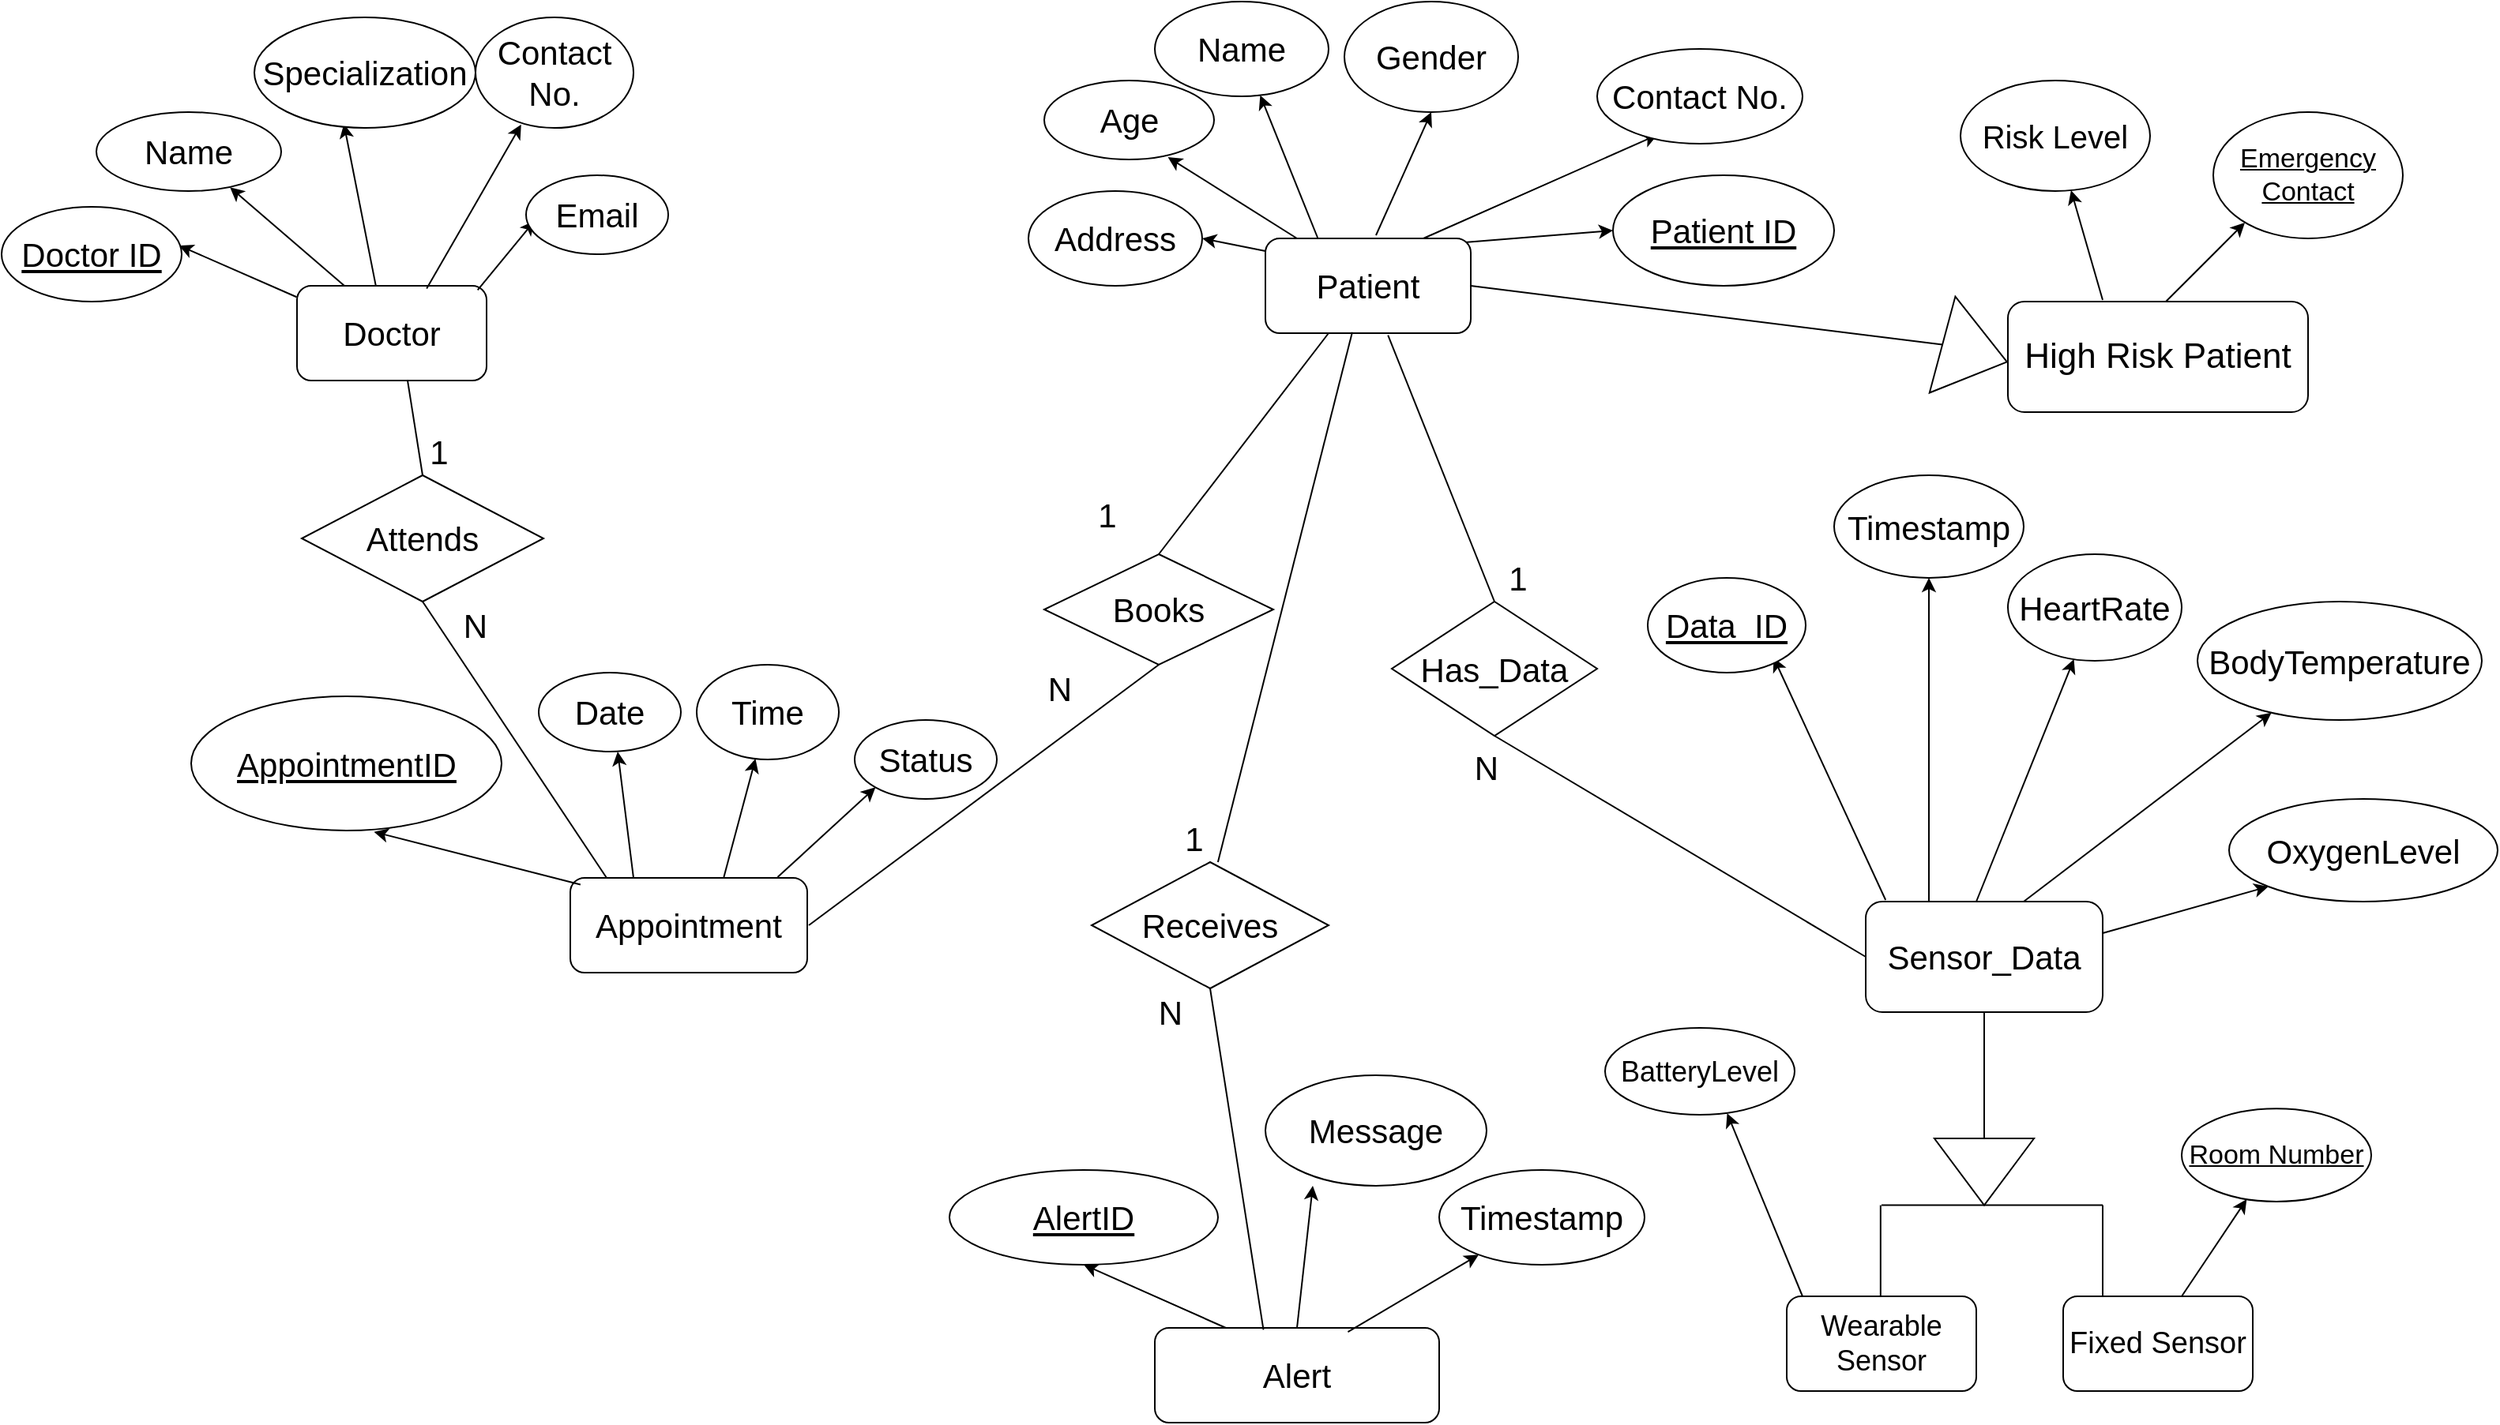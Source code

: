<mxfile version="26.0.15">
  <diagram id="C5RBs43oDa-KdzZeNtuy" name="Page-1">
    <mxGraphModel dx="2476" dy="818" grid="1" gridSize="10" guides="1" tooltips="1" connect="1" arrows="1" fold="1" page="1" pageScale="1" pageWidth="827" pageHeight="1169" math="0" shadow="0">
      <root>
        <mxCell id="WIyWlLk6GJQsqaUBKTNV-0" />
        <mxCell id="WIyWlLk6GJQsqaUBKTNV-1" parent="WIyWlLk6GJQsqaUBKTNV-0" />
        <mxCell id="7LqxHddViOQpiFdT0loC-2" value="" style="endArrow=classic;html=1;rounded=0;exitX=0.171;exitY=0.025;exitDx=0;exitDy=0;exitPerimeter=0;fontSize=21;" edge="1" parent="WIyWlLk6GJQsqaUBKTNV-1" target="7LqxHddViOQpiFdT0loC-3">
          <mxGeometry width="50" height="50" relative="1" as="geometry">
            <mxPoint x="43.94" y="151.75" as="sourcePoint" />
            <mxPoint x="60" y="100" as="targetPoint" />
          </mxGeometry>
        </mxCell>
        <mxCell id="7LqxHddViOQpiFdT0loC-3" value="Name" style="ellipse;whiteSpace=wrap;html=1;fontSize=21;" vertex="1" parent="WIyWlLk6GJQsqaUBKTNV-1">
          <mxGeometry x="-60" width="110" height="60" as="geometry" />
        </mxCell>
        <mxCell id="7LqxHddViOQpiFdT0loC-4" value="" style="endArrow=classic;html=1;rounded=0;entryX=0.728;entryY=0.97;entryDx=0;entryDy=0;entryPerimeter=0;fontSize=21;" edge="1" parent="WIyWlLk6GJQsqaUBKTNV-1" target="7LqxHddViOQpiFdT0loC-5">
          <mxGeometry width="50" height="50" relative="1" as="geometry">
            <mxPoint x="30" y="150" as="sourcePoint" />
            <mxPoint x="-10" y="110" as="targetPoint" />
          </mxGeometry>
        </mxCell>
        <mxCell id="7LqxHddViOQpiFdT0loC-5" value="Age" style="ellipse;whiteSpace=wrap;html=1;fontSize=21;" vertex="1" parent="WIyWlLk6GJQsqaUBKTNV-1">
          <mxGeometry x="-130" y="50" width="107.5" height="50" as="geometry" />
        </mxCell>
        <mxCell id="7LqxHddViOQpiFdT0loC-6" value="" style="endArrow=classic;html=1;rounded=0;entryX=0.5;entryY=1;entryDx=0;entryDy=0;fontSize=21;" edge="1" parent="WIyWlLk6GJQsqaUBKTNV-1" target="7LqxHddViOQpiFdT0loC-7">
          <mxGeometry width="50" height="50" relative="1" as="geometry">
            <mxPoint x="80" y="148" as="sourcePoint" />
            <mxPoint x="100" y="100" as="targetPoint" />
          </mxGeometry>
        </mxCell>
        <mxCell id="7LqxHddViOQpiFdT0loC-7" value="Gender" style="ellipse;whiteSpace=wrap;html=1;fontSize=21;" vertex="1" parent="WIyWlLk6GJQsqaUBKTNV-1">
          <mxGeometry x="60" width="110" height="70" as="geometry" />
        </mxCell>
        <mxCell id="7LqxHddViOQpiFdT0loC-8" style="edgeStyle=orthogonalEdgeStyle;rounded=0;orthogonalLoop=1;jettySize=auto;html=1;exitX=0.5;exitY=1;exitDx=0;exitDy=0;fontSize=21;" edge="1" parent="WIyWlLk6GJQsqaUBKTNV-1" source="7LqxHddViOQpiFdT0loC-7" target="7LqxHddViOQpiFdT0loC-7">
          <mxGeometry relative="1" as="geometry" />
        </mxCell>
        <mxCell id="7LqxHddViOQpiFdT0loC-9" value="" style="endArrow=classic;html=1;rounded=0;entryX=0.294;entryY=0.906;entryDx=0;entryDy=0;entryPerimeter=0;fontSize=21;" edge="1" parent="WIyWlLk6GJQsqaUBKTNV-1" target="7LqxHddViOQpiFdT0loC-10">
          <mxGeometry width="50" height="50" relative="1" as="geometry">
            <mxPoint x="110" y="150" as="sourcePoint" />
            <mxPoint x="150" y="80" as="targetPoint" />
          </mxGeometry>
        </mxCell>
        <mxCell id="7LqxHddViOQpiFdT0loC-10" value="Contact No." style="ellipse;whiteSpace=wrap;html=1;fontSize=21;" vertex="1" parent="WIyWlLk6GJQsqaUBKTNV-1">
          <mxGeometry x="220" y="30" width="130" height="60" as="geometry" />
        </mxCell>
        <mxCell id="7LqxHddViOQpiFdT0loC-11" value="" style="endArrow=classic;html=1;rounded=0;exitX=0.958;exitY=0.044;exitDx=0;exitDy=0;exitPerimeter=0;fontSize=21;entryX=0;entryY=0.5;entryDx=0;entryDy=0;" edge="1" parent="WIyWlLk6GJQsqaUBKTNV-1" source="7LqxHddViOQpiFdT0loC-16" target="7LqxHddViOQpiFdT0loC-12">
          <mxGeometry width="50" height="50" relative="1" as="geometry">
            <mxPoint x="140" y="150" as="sourcePoint" />
            <mxPoint x="190" y="100" as="targetPoint" />
          </mxGeometry>
        </mxCell>
        <mxCell id="7LqxHddViOQpiFdT0loC-12" value="&lt;u&gt;Patient ID&lt;/u&gt;" style="ellipse;whiteSpace=wrap;html=1;fontSize=21;" vertex="1" parent="WIyWlLk6GJQsqaUBKTNV-1">
          <mxGeometry x="230" y="110" width="140" height="70" as="geometry" />
        </mxCell>
        <mxCell id="7LqxHddViOQpiFdT0loC-13" value="" style="endArrow=classic;html=1;rounded=0;exitX=0;exitY=0.143;exitDx=0;exitDy=0;exitPerimeter=0;entryX=1;entryY=0.5;entryDx=0;entryDy=0;fontSize=21;" edge="1" parent="WIyWlLk6GJQsqaUBKTNV-1" target="7LqxHddViOQpiFdT0loC-14">
          <mxGeometry width="50" height="50" relative="1" as="geometry">
            <mxPoint x="20" y="160.01" as="sourcePoint" />
            <mxPoint x="-30" y="150" as="targetPoint" />
          </mxGeometry>
        </mxCell>
        <mxCell id="7LqxHddViOQpiFdT0loC-14" value="Address" style="ellipse;whiteSpace=wrap;html=1;fontSize=21;" vertex="1" parent="WIyWlLk6GJQsqaUBKTNV-1">
          <mxGeometry x="-140" y="120" width="110" height="60" as="geometry" />
        </mxCell>
        <mxCell id="7LqxHddViOQpiFdT0loC-16" value="&lt;font&gt;Patient&lt;/font&gt;" style="rounded=1;whiteSpace=wrap;html=1;fontSize=21;" vertex="1" parent="WIyWlLk6GJQsqaUBKTNV-1">
          <mxGeometry x="10" y="150" width="130" height="60" as="geometry" />
        </mxCell>
        <mxCell id="7LqxHddViOQpiFdT0loC-18" value="&lt;font&gt;Doctor&lt;/font&gt;" style="rounded=1;whiteSpace=wrap;html=1;fontSize=21;" vertex="1" parent="WIyWlLk6GJQsqaUBKTNV-1">
          <mxGeometry x="-603" y="180" width="120" height="60" as="geometry" />
        </mxCell>
        <mxCell id="7LqxHddViOQpiFdT0loC-19" value="" style="endArrow=classic;html=1;rounded=0;exitX=-0.002;exitY=0.119;exitDx=0;exitDy=0;entryX=0.715;entryY=0.934;entryDx=0;entryDy=0;entryPerimeter=0;exitPerimeter=0;fontSize=21;" edge="1" parent="WIyWlLk6GJQsqaUBKTNV-1" source="7LqxHddViOQpiFdT0loC-18">
          <mxGeometry width="50" height="50" relative="1" as="geometry">
            <mxPoint x="-605.11" y="183.08" as="sourcePoint" />
            <mxPoint x="-677.65" y="154.53" as="targetPoint" />
          </mxGeometry>
        </mxCell>
        <mxCell id="7LqxHddViOQpiFdT0loC-22" value="&lt;u&gt;&lt;font&gt;Doctor ID&lt;/font&gt;&lt;/u&gt;" style="ellipse;whiteSpace=wrap;html=1;fontSize=21;" vertex="1" parent="WIyWlLk6GJQsqaUBKTNV-1">
          <mxGeometry x="-790" y="130" width="114" height="60" as="geometry" />
        </mxCell>
        <mxCell id="7LqxHddViOQpiFdT0loC-25" value="" style="endArrow=classic;html=1;rounded=0;entryX=0.723;entryY=0.953;entryDx=0;entryDy=0;entryPerimeter=0;exitX=0.25;exitY=0;exitDx=0;exitDy=0;fontSize=21;" edge="1" parent="WIyWlLk6GJQsqaUBKTNV-1" source="7LqxHddViOQpiFdT0loC-18" target="7LqxHddViOQpiFdT0loC-26">
          <mxGeometry width="50" height="50" relative="1" as="geometry">
            <mxPoint x="-593" y="180" as="sourcePoint" />
            <mxPoint x="-633" y="130" as="targetPoint" />
          </mxGeometry>
        </mxCell>
        <mxCell id="7LqxHddViOQpiFdT0loC-26" value="Name" style="ellipse;whiteSpace=wrap;html=1;fontSize=21;" vertex="1" parent="WIyWlLk6GJQsqaUBKTNV-1">
          <mxGeometry x="-730" y="70" width="117" height="50" as="geometry" />
        </mxCell>
        <mxCell id="7LqxHddViOQpiFdT0loC-27" value="" style="endArrow=classic;html=1;rounded=0;entryX=0.405;entryY=0.964;entryDx=0;entryDy=0;entryPerimeter=0;exitX=0.416;exitY=0.001;exitDx=0;exitDy=0;exitPerimeter=0;fontSize=21;" edge="1" parent="WIyWlLk6GJQsqaUBKTNV-1" source="7LqxHddViOQpiFdT0loC-18" target="7LqxHddViOQpiFdT0loC-28">
          <mxGeometry width="50" height="50" relative="1" as="geometry">
            <mxPoint x="-573" y="180" as="sourcePoint" />
            <mxPoint x="-573" y="120" as="targetPoint" />
          </mxGeometry>
        </mxCell>
        <mxCell id="7LqxHddViOQpiFdT0loC-28" value="Specialization" style="ellipse;whiteSpace=wrap;html=1;fontSize=21;" vertex="1" parent="WIyWlLk6GJQsqaUBKTNV-1">
          <mxGeometry x="-630" y="10" width="140" height="70" as="geometry" />
        </mxCell>
        <mxCell id="7LqxHddViOQpiFdT0loC-30" value="" style="endArrow=classic;html=1;rounded=0;entryX=0.289;entryY=0.97;entryDx=0;entryDy=0;entryPerimeter=0;exitX=0.684;exitY=0.03;exitDx=0;exitDy=0;exitPerimeter=0;fontSize=21;" edge="1" parent="WIyWlLk6GJQsqaUBKTNV-1" source="7LqxHddViOQpiFdT0loC-18" target="7LqxHddViOQpiFdT0loC-31">
          <mxGeometry width="50" height="50" relative="1" as="geometry">
            <mxPoint x="-523" y="180" as="sourcePoint" />
            <mxPoint x="-473" y="130" as="targetPoint" />
          </mxGeometry>
        </mxCell>
        <mxCell id="7LqxHddViOQpiFdT0loC-31" value="Contact No." style="ellipse;whiteSpace=wrap;html=1;fontSize=21;" vertex="1" parent="WIyWlLk6GJQsqaUBKTNV-1">
          <mxGeometry x="-490" y="10" width="100" height="70" as="geometry" />
        </mxCell>
        <mxCell id="7LqxHddViOQpiFdT0loC-32" value="" style="endArrow=classic;html=1;rounded=0;exitX=0.953;exitY=0.045;exitDx=0;exitDy=0;exitPerimeter=0;entryX=0.004;entryY=0.723;entryDx=0;entryDy=0;entryPerimeter=0;fontSize=21;" edge="1" parent="WIyWlLk6GJQsqaUBKTNV-1" source="7LqxHddViOQpiFdT0loC-18">
          <mxGeometry width="50" height="50" relative="1" as="geometry">
            <mxPoint x="-493" y="178" as="sourcePoint" />
            <mxPoint x="-452.64" y="138.92" as="targetPoint" />
          </mxGeometry>
        </mxCell>
        <mxCell id="7LqxHddViOQpiFdT0loC-33" value="Email" style="ellipse;whiteSpace=wrap;html=1;fontSize=21;" vertex="1" parent="WIyWlLk6GJQsqaUBKTNV-1">
          <mxGeometry x="-458" y="110" width="90" height="50" as="geometry" />
        </mxCell>
        <mxCell id="7LqxHddViOQpiFdT0loC-34" value="&lt;font&gt;Sensor_Data&lt;/font&gt;" style="rounded=1;whiteSpace=wrap;html=1;fontSize=21;" vertex="1" parent="WIyWlLk6GJQsqaUBKTNV-1">
          <mxGeometry x="390" y="570" width="150" height="70" as="geometry" />
        </mxCell>
        <mxCell id="7LqxHddViOQpiFdT0loC-35" value="" style="endArrow=classic;html=1;rounded=0;exitX=0.084;exitY=-0.014;exitDx=0;exitDy=0;exitPerimeter=0;entryX=0.797;entryY=0.841;entryDx=0;entryDy=0;entryPerimeter=0;fontSize=21;" edge="1" parent="WIyWlLk6GJQsqaUBKTNV-1" source="7LqxHddViOQpiFdT0loC-34" target="7LqxHddViOQpiFdT0loC-37">
          <mxGeometry width="50" height="50" relative="1" as="geometry">
            <mxPoint x="420" y="570" as="sourcePoint" />
            <mxPoint x="375.355" y="542.678" as="targetPoint" />
          </mxGeometry>
        </mxCell>
        <mxCell id="7LqxHddViOQpiFdT0loC-37" value="&lt;font&gt;&lt;span&gt;Data_ID&lt;/span&gt;&lt;/font&gt;" style="ellipse;whiteSpace=wrap;html=1;fontSize=21;fontStyle=4" vertex="1" parent="WIyWlLk6GJQsqaUBKTNV-1">
          <mxGeometry x="252" y="365" width="100" height="60" as="geometry" />
        </mxCell>
        <mxCell id="7LqxHddViOQpiFdT0loC-38" value="" style="endArrow=classic;html=1;rounded=0;fontSize=21;" edge="1" parent="WIyWlLk6GJQsqaUBKTNV-1" target="7LqxHddViOQpiFdT0loC-39">
          <mxGeometry width="50" height="50" relative="1" as="geometry">
            <mxPoint x="430" y="570" as="sourcePoint" />
            <mxPoint x="420" y="510" as="targetPoint" />
          </mxGeometry>
        </mxCell>
        <mxCell id="7LqxHddViOQpiFdT0loC-39" value="Timestamp" style="ellipse;whiteSpace=wrap;html=1;fontSize=21;" vertex="1" parent="WIyWlLk6GJQsqaUBKTNV-1">
          <mxGeometry x="370" y="300" width="120" height="65" as="geometry" />
        </mxCell>
        <mxCell id="7LqxHddViOQpiFdT0loC-40" value="" style="endArrow=classic;html=1;rounded=0;fontSize=21;" edge="1" parent="WIyWlLk6GJQsqaUBKTNV-1" target="7LqxHddViOQpiFdT0loC-41">
          <mxGeometry width="50" height="50" relative="1" as="geometry">
            <mxPoint x="460" y="570" as="sourcePoint" />
            <mxPoint x="500" y="510" as="targetPoint" />
          </mxGeometry>
        </mxCell>
        <mxCell id="7LqxHddViOQpiFdT0loC-41" value="HeartRate" style="ellipse;whiteSpace=wrap;html=1;fontSize=21;" vertex="1" parent="WIyWlLk6GJQsqaUBKTNV-1">
          <mxGeometry x="480" y="350" width="110" height="67.5" as="geometry" />
        </mxCell>
        <mxCell id="7LqxHddViOQpiFdT0loC-42" value="" style="endArrow=classic;html=1;rounded=0;fontSize=21;" edge="1" parent="WIyWlLk6GJQsqaUBKTNV-1" target="7LqxHddViOQpiFdT0loC-43">
          <mxGeometry width="50" height="50" relative="1" as="geometry">
            <mxPoint x="490" y="570" as="sourcePoint" />
            <mxPoint x="560" y="500" as="targetPoint" />
          </mxGeometry>
        </mxCell>
        <mxCell id="7LqxHddViOQpiFdT0loC-43" value="BodyTemperature" style="ellipse;whiteSpace=wrap;html=1;fontSize=21;" vertex="1" parent="WIyWlLk6GJQsqaUBKTNV-1">
          <mxGeometry x="600" y="380" width="180" height="75" as="geometry" />
        </mxCell>
        <mxCell id="7LqxHddViOQpiFdT0loC-44" value="" style="endArrow=classic;html=1;rounded=0;fontSize=21;entryX=0;entryY=1;entryDx=0;entryDy=0;" edge="1" parent="WIyWlLk6GJQsqaUBKTNV-1" target="7LqxHddViOQpiFdT0loC-45">
          <mxGeometry width="50" height="50" relative="1" as="geometry">
            <mxPoint x="540" y="590" as="sourcePoint" />
            <mxPoint x="590" y="550" as="targetPoint" />
          </mxGeometry>
        </mxCell>
        <mxCell id="7LqxHddViOQpiFdT0loC-45" value="OxygenLevel" style="ellipse;whiteSpace=wrap;html=1;fontSize=21;" vertex="1" parent="WIyWlLk6GJQsqaUBKTNV-1">
          <mxGeometry x="620" y="505" width="170" height="65" as="geometry" />
        </mxCell>
        <mxCell id="7LqxHddViOQpiFdT0loC-47" value="&lt;font&gt;Appointment&lt;/font&gt;" style="rounded=1;whiteSpace=wrap;html=1;fontSize=21;" vertex="1" parent="WIyWlLk6GJQsqaUBKTNV-1">
          <mxGeometry x="-430" y="555" width="150" height="60" as="geometry" />
        </mxCell>
        <mxCell id="7LqxHddViOQpiFdT0loC-48" value="" style="endArrow=classic;html=1;rounded=0;entryX=0.589;entryY=1.01;entryDx=0;entryDy=0;entryPerimeter=0;exitX=0.043;exitY=0.071;exitDx=0;exitDy=0;exitPerimeter=0;fontSize=21;" edge="1" parent="WIyWlLk6GJQsqaUBKTNV-1" source="7LqxHddViOQpiFdT0loC-47" target="7LqxHddViOQpiFdT0loC-50">
          <mxGeometry width="50" height="50" relative="1" as="geometry">
            <mxPoint x="-430" y="555" as="sourcePoint" />
            <mxPoint x="-430" y="495" as="targetPoint" />
          </mxGeometry>
        </mxCell>
        <mxCell id="7LqxHddViOQpiFdT0loC-50" value="&lt;u&gt;AppointmentID&lt;/u&gt;" style="ellipse;whiteSpace=wrap;html=1;fontSize=21;" vertex="1" parent="WIyWlLk6GJQsqaUBKTNV-1">
          <mxGeometry x="-670" y="440" width="196.5" height="85" as="geometry" />
        </mxCell>
        <mxCell id="7LqxHddViOQpiFdT0loC-51" value="" style="endArrow=classic;html=1;rounded=0;fontSize=21;" edge="1" parent="WIyWlLk6GJQsqaUBKTNV-1">
          <mxGeometry width="50" height="50" relative="1" as="geometry">
            <mxPoint x="-390" y="555" as="sourcePoint" />
            <mxPoint x="-400" y="475" as="targetPoint" />
          </mxGeometry>
        </mxCell>
        <mxCell id="7LqxHddViOQpiFdT0loC-52" value="Date" style="ellipse;whiteSpace=wrap;html=1;fontSize=21;" vertex="1" parent="WIyWlLk6GJQsqaUBKTNV-1">
          <mxGeometry x="-450" y="425" width="90" height="50" as="geometry" />
        </mxCell>
        <mxCell id="7LqxHddViOQpiFdT0loC-53" value="" style="endArrow=classic;html=1;rounded=0;exitX=0.648;exitY=-0.008;exitDx=0;exitDy=0;exitPerimeter=0;fontSize=21;" edge="1" parent="WIyWlLk6GJQsqaUBKTNV-1" source="7LqxHddViOQpiFdT0loC-47" target="7LqxHddViOQpiFdT0loC-54">
          <mxGeometry width="50" height="50" relative="1" as="geometry">
            <mxPoint x="-360" y="555" as="sourcePoint" />
            <mxPoint x="-330" y="485" as="targetPoint" />
          </mxGeometry>
        </mxCell>
        <mxCell id="7LqxHddViOQpiFdT0loC-54" value="Time" style="ellipse;whiteSpace=wrap;html=1;fontSize=21;" vertex="1" parent="WIyWlLk6GJQsqaUBKTNV-1">
          <mxGeometry x="-350" y="420" width="90" height="60" as="geometry" />
        </mxCell>
        <mxCell id="7LqxHddViOQpiFdT0loC-55" value="" style="endArrow=classic;html=1;rounded=0;exitX=0.875;exitY=-0.008;exitDx=0;exitDy=0;exitPerimeter=0;entryX=0;entryY=1;entryDx=0;entryDy=0;fontSize=21;" edge="1" parent="WIyWlLk6GJQsqaUBKTNV-1" source="7LqxHddViOQpiFdT0loC-47" target="7LqxHddViOQpiFdT0loC-56">
          <mxGeometry width="50" height="50" relative="1" as="geometry">
            <mxPoint x="-280" y="560" as="sourcePoint" />
            <mxPoint x="-250" y="495" as="targetPoint" />
          </mxGeometry>
        </mxCell>
        <mxCell id="7LqxHddViOQpiFdT0loC-56" value="Status" style="ellipse;whiteSpace=wrap;html=1;fontSize=21;" vertex="1" parent="WIyWlLk6GJQsqaUBKTNV-1">
          <mxGeometry x="-250" y="455" width="90" height="50" as="geometry" />
        </mxCell>
        <mxCell id="7LqxHddViOQpiFdT0loC-57" value="&lt;font&gt;Alert&lt;/font&gt;" style="rounded=1;whiteSpace=wrap;html=1;fontSize=21;" vertex="1" parent="WIyWlLk6GJQsqaUBKTNV-1">
          <mxGeometry x="-60" y="840" width="180" height="60" as="geometry" />
        </mxCell>
        <mxCell id="7LqxHddViOQpiFdT0loC-58" value="" style="endArrow=classic;html=1;rounded=0;exitX=0.25;exitY=0;exitDx=0;exitDy=0;entryX=0.5;entryY=1;entryDx=0;entryDy=0;fontSize=21;" edge="1" parent="WIyWlLk6GJQsqaUBKTNV-1" source="7LqxHddViOQpiFdT0loC-57" target="7LqxHddViOQpiFdT0loC-59">
          <mxGeometry width="50" height="50" relative="1" as="geometry">
            <mxPoint x="-40" y="860" as="sourcePoint" />
            <mxPoint x="-90" y="820" as="targetPoint" />
            <Array as="points" />
          </mxGeometry>
        </mxCell>
        <mxCell id="7LqxHddViOQpiFdT0loC-59" value="&lt;u&gt;AlertID&lt;/u&gt;" style="ellipse;whiteSpace=wrap;html=1;fontSize=21;" vertex="1" parent="WIyWlLk6GJQsqaUBKTNV-1">
          <mxGeometry x="-190" y="740" width="170" height="60" as="geometry" />
        </mxCell>
        <mxCell id="7LqxHddViOQpiFdT0loC-60" value="" style="endArrow=classic;html=1;rounded=0;exitX=0.5;exitY=0;exitDx=0;exitDy=0;fontSize=21;" edge="1" parent="WIyWlLk6GJQsqaUBKTNV-1" source="7LqxHddViOQpiFdT0loC-57">
          <mxGeometry width="50" height="50" relative="1" as="geometry">
            <mxPoint x="-20" y="856" as="sourcePoint" />
            <mxPoint x="40" y="750" as="targetPoint" />
            <Array as="points">
              <mxPoint x="40" y="750" />
            </Array>
          </mxGeometry>
        </mxCell>
        <mxCell id="7LqxHddViOQpiFdT0loC-61" value="Message" style="ellipse;whiteSpace=wrap;html=1;fontSize=21;" vertex="1" parent="WIyWlLk6GJQsqaUBKTNV-1">
          <mxGeometry x="10" y="680" width="140" height="70" as="geometry" />
        </mxCell>
        <mxCell id="7LqxHddViOQpiFdT0loC-62" value="" style="endArrow=classic;html=1;rounded=0;fontSize=21;exitX=0.679;exitY=0.043;exitDx=0;exitDy=0;exitPerimeter=0;" edge="1" parent="WIyWlLk6GJQsqaUBKTNV-1" source="7LqxHddViOQpiFdT0loC-57" target="7LqxHddViOQpiFdT0loC-63">
          <mxGeometry width="50" height="50" relative="1" as="geometry">
            <mxPoint x="50" y="860" as="sourcePoint" />
            <mxPoint x="100" y="810" as="targetPoint" />
          </mxGeometry>
        </mxCell>
        <mxCell id="7LqxHddViOQpiFdT0loC-63" value="Timestamp" style="ellipse;whiteSpace=wrap;html=1;fontSize=21;" vertex="1" parent="WIyWlLk6GJQsqaUBKTNV-1">
          <mxGeometry x="120" y="740" width="130" height="60" as="geometry" />
        </mxCell>
        <mxCell id="7LqxHddViOQpiFdT0loC-64" value="&lt;font&gt;Has_Data&lt;/font&gt;" style="rhombus;whiteSpace=wrap;html=1;fontSize=21;" vertex="1" parent="WIyWlLk6GJQsqaUBKTNV-1">
          <mxGeometry x="90" y="380" width="130" height="85" as="geometry" />
        </mxCell>
        <mxCell id="7LqxHddViOQpiFdT0loC-65" value="" style="endArrow=none;html=1;rounded=0;exitX=0.5;exitY=0;exitDx=0;exitDy=0;entryX=0.597;entryY=1.022;entryDx=0;entryDy=0;entryPerimeter=0;fontSize=21;" edge="1" parent="WIyWlLk6GJQsqaUBKTNV-1" source="7LqxHddViOQpiFdT0loC-64" target="7LqxHddViOQpiFdT0loC-16">
          <mxGeometry width="50" height="50" relative="1" as="geometry">
            <mxPoint x="120" y="290" as="sourcePoint" />
            <mxPoint x="80" y="210" as="targetPoint" />
          </mxGeometry>
        </mxCell>
        <mxCell id="7LqxHddViOQpiFdT0loC-66" value="" style="endArrow=none;html=1;rounded=0;entryX=0.5;entryY=1;entryDx=0;entryDy=0;exitX=0;exitY=0.5;exitDx=0;exitDy=0;fontSize=21;" edge="1" parent="WIyWlLk6GJQsqaUBKTNV-1" source="7LqxHddViOQpiFdT0loC-34" target="7LqxHddViOQpiFdT0loC-64">
          <mxGeometry width="50" height="50" relative="1" as="geometry">
            <mxPoint x="120" y="425" as="sourcePoint" />
            <mxPoint x="170" y="375" as="targetPoint" />
          </mxGeometry>
        </mxCell>
        <mxCell id="7LqxHddViOQpiFdT0loC-67" value="&lt;font&gt;Books&lt;/font&gt;" style="rhombus;whiteSpace=wrap;html=1;fontSize=21;" vertex="1" parent="WIyWlLk6GJQsqaUBKTNV-1">
          <mxGeometry x="-130" y="350" width="145" height="70" as="geometry" />
        </mxCell>
        <mxCell id="7LqxHddViOQpiFdT0loC-68" value="" style="endArrow=none;html=1;rounded=0;exitX=0.5;exitY=0;exitDx=0;exitDy=0;fontSize=21;" edge="1" parent="WIyWlLk6GJQsqaUBKTNV-1" source="7LqxHddViOQpiFdT0loC-67">
          <mxGeometry width="50" height="50" relative="1" as="geometry">
            <mxPoint x="-40" y="260" as="sourcePoint" />
            <mxPoint x="50" y="210" as="targetPoint" />
          </mxGeometry>
        </mxCell>
        <mxCell id="7LqxHddViOQpiFdT0loC-69" value="" style="endArrow=none;html=1;rounded=0;entryX=0.5;entryY=1;entryDx=0;entryDy=0;fontSize=21;" edge="1" parent="WIyWlLk6GJQsqaUBKTNV-1" target="7LqxHddViOQpiFdT0loC-67">
          <mxGeometry width="50" height="50" relative="1" as="geometry">
            <mxPoint x="-279" y="585" as="sourcePoint" />
            <mxPoint x="-70" y="375" as="targetPoint" />
          </mxGeometry>
        </mxCell>
        <mxCell id="7LqxHddViOQpiFdT0loC-70" value="&lt;font&gt;Attends&lt;/font&gt;" style="rhombus;whiteSpace=wrap;html=1;rotation=0;fontSize=21;" vertex="1" parent="WIyWlLk6GJQsqaUBKTNV-1">
          <mxGeometry x="-600" y="300" width="153" height="80" as="geometry" />
        </mxCell>
        <mxCell id="7LqxHddViOQpiFdT0loC-71" value="" style="endArrow=none;html=1;rounded=0;exitX=0.5;exitY=0;exitDx=0;exitDy=0;fontSize=21;" edge="1" parent="WIyWlLk6GJQsqaUBKTNV-1" source="7LqxHddViOQpiFdT0loC-70">
          <mxGeometry width="50" height="50" relative="1" as="geometry">
            <mxPoint x="-583" y="290" as="sourcePoint" />
            <mxPoint x="-533" y="240" as="targetPoint" />
          </mxGeometry>
        </mxCell>
        <mxCell id="7LqxHddViOQpiFdT0loC-72" value="" style="endArrow=none;html=1;rounded=0;exitX=0.149;exitY=0.027;exitDx=0;exitDy=0;exitPerimeter=0;entryX=0.5;entryY=1;entryDx=0;entryDy=0;fontSize=21;" edge="1" parent="WIyWlLk6GJQsqaUBKTNV-1" target="7LqxHddViOQpiFdT0loC-70">
          <mxGeometry width="50" height="50" relative="1" as="geometry">
            <mxPoint x="-407.0" y="555" as="sourcePoint" />
            <mxPoint x="-480" y="370" as="targetPoint" />
          </mxGeometry>
        </mxCell>
        <mxCell id="7LqxHddViOQpiFdT0loC-74" value="&lt;font&gt;Receives&lt;/font&gt;" style="rhombus;whiteSpace=wrap;html=1;fontSize=21;" vertex="1" parent="WIyWlLk6GJQsqaUBKTNV-1">
          <mxGeometry x="-100" y="545" width="150" height="80" as="geometry" />
        </mxCell>
        <mxCell id="7LqxHddViOQpiFdT0loC-75" value="" style="endArrow=none;html=1;rounded=0;exitX=0.533;exitY=0;exitDx=0;exitDy=0;exitPerimeter=0;entryX=0.423;entryY=0.989;entryDx=0;entryDy=0;entryPerimeter=0;fontSize=21;" edge="1" parent="WIyWlLk6GJQsqaUBKTNV-1" source="7LqxHddViOQpiFdT0loC-74" target="7LqxHddViOQpiFdT0loC-16">
          <mxGeometry width="50" height="50" relative="1" as="geometry">
            <mxPoint x="30" y="450" as="sourcePoint" />
            <mxPoint x="70" y="210" as="targetPoint" />
          </mxGeometry>
        </mxCell>
        <mxCell id="7LqxHddViOQpiFdT0loC-76" value="" style="endArrow=none;html=1;rounded=0;entryX=0.5;entryY=1;entryDx=0;entryDy=0;exitX=0.382;exitY=0.019;exitDx=0;exitDy=0;exitPerimeter=0;fontSize=21;" edge="1" parent="WIyWlLk6GJQsqaUBKTNV-1" source="7LqxHddViOQpiFdT0loC-57" target="7LqxHddViOQpiFdT0loC-74">
          <mxGeometry width="50" height="50" relative="1" as="geometry">
            <mxPoint y="790" as="sourcePoint" />
            <mxPoint x="-30" y="640" as="targetPoint" />
          </mxGeometry>
        </mxCell>
        <mxCell id="7LqxHddViOQpiFdT0loC-77" value="1" style="text;html=1;align=center;verticalAlign=middle;whiteSpace=wrap;rounded=0;fontSize=21;" vertex="1" parent="WIyWlLk6GJQsqaUBKTNV-1">
          <mxGeometry x="-543" y="270" width="60" height="30" as="geometry" />
        </mxCell>
        <mxCell id="7LqxHddViOQpiFdT0loC-78" value="N" style="text;html=1;align=center;verticalAlign=middle;whiteSpace=wrap;rounded=0;fontSize=21;" vertex="1" parent="WIyWlLk6GJQsqaUBKTNV-1">
          <mxGeometry x="-520" y="380" width="60" height="30" as="geometry" />
        </mxCell>
        <mxCell id="7LqxHddViOQpiFdT0loC-79" value="1" style="text;html=1;align=center;verticalAlign=middle;whiteSpace=wrap;rounded=0;fontSize=21;" vertex="1" parent="WIyWlLk6GJQsqaUBKTNV-1">
          <mxGeometry x="-140" y="300" width="100" height="50" as="geometry" />
        </mxCell>
        <mxCell id="7LqxHddViOQpiFdT0loC-80" value="1" style="text;html=1;align=center;verticalAlign=middle;whiteSpace=wrap;rounded=0;fontSize=21;" vertex="1" parent="WIyWlLk6GJQsqaUBKTNV-1">
          <mxGeometry x="-65" y="515" width="60" height="30" as="geometry" />
        </mxCell>
        <mxCell id="7LqxHddViOQpiFdT0loC-81" value="&lt;font&gt;N&lt;/font&gt;" style="text;html=1;align=center;verticalAlign=middle;whiteSpace=wrap;rounded=0;fontSize=21;" vertex="1" parent="WIyWlLk6GJQsqaUBKTNV-1">
          <mxGeometry x="-150" y="420" width="60" height="30" as="geometry" />
        </mxCell>
        <mxCell id="7LqxHddViOQpiFdT0loC-82" value="1" style="text;html=1;align=center;verticalAlign=middle;whiteSpace=wrap;rounded=0;fontSize=21;" vertex="1" parent="WIyWlLk6GJQsqaUBKTNV-1">
          <mxGeometry x="140" y="350" width="60" height="30" as="geometry" />
        </mxCell>
        <mxCell id="7LqxHddViOQpiFdT0loC-83" value="&lt;font&gt;N&lt;/font&gt;" style="text;html=1;align=center;verticalAlign=middle;whiteSpace=wrap;rounded=0;fontSize=21;" vertex="1" parent="WIyWlLk6GJQsqaUBKTNV-1">
          <mxGeometry x="-80" y="625" width="60" height="30" as="geometry" />
        </mxCell>
        <mxCell id="7LqxHddViOQpiFdT0loC-84" value="&lt;font&gt;N&lt;/font&gt;" style="text;html=1;align=center;verticalAlign=middle;whiteSpace=wrap;rounded=0;fontSize=21;" vertex="1" parent="WIyWlLk6GJQsqaUBKTNV-1">
          <mxGeometry x="120" y="470" width="60" height="30" as="geometry" />
        </mxCell>
        <mxCell id="7LqxHddViOQpiFdT0loC-89" value="" style="triangle;whiteSpace=wrap;html=1;rotation=-75;direction=south;" vertex="1" parent="WIyWlLk6GJQsqaUBKTNV-1">
          <mxGeometry x="427.44" y="201.59" width="63.08" height="42.31" as="geometry" />
        </mxCell>
        <mxCell id="7LqxHddViOQpiFdT0loC-90" value="" style="endArrow=none;html=1;rounded=0;entryX=0;entryY=0.5;entryDx=0;entryDy=0;exitX=1;exitY=0.5;exitDx=0;exitDy=0;" edge="1" parent="WIyWlLk6GJQsqaUBKTNV-1" source="7LqxHddViOQpiFdT0loC-16" target="7LqxHddViOQpiFdT0loC-89">
          <mxGeometry width="50" height="50" relative="1" as="geometry">
            <mxPoint x="370" y="260" as="sourcePoint" />
            <mxPoint x="420" y="210" as="targetPoint" />
          </mxGeometry>
        </mxCell>
        <mxCell id="7LqxHddViOQpiFdT0loC-91" value="&lt;font style=&quot;font-size: 22px;&quot;&gt;High Risk Patient&lt;/font&gt;" style="rounded=1;whiteSpace=wrap;html=1;" vertex="1" parent="WIyWlLk6GJQsqaUBKTNV-1">
          <mxGeometry x="480" y="190" width="190" height="70" as="geometry" />
        </mxCell>
        <mxCell id="7LqxHddViOQpiFdT0loC-97" value="Risk Level" style="ellipse;whiteSpace=wrap;html=1;fontSize=20;fontStyle=0" vertex="1" parent="WIyWlLk6GJQsqaUBKTNV-1">
          <mxGeometry x="450" y="50" width="120" height="70" as="geometry" />
        </mxCell>
        <mxCell id="7LqxHddViOQpiFdT0loC-99" value="" style="endArrow=classic;html=1;rounded=0;" edge="1" parent="WIyWlLk6GJQsqaUBKTNV-1" target="7LqxHddViOQpiFdT0loC-97">
          <mxGeometry width="50" height="50" relative="1" as="geometry">
            <mxPoint x="540" y="189" as="sourcePoint" />
            <mxPoint x="510" y="120" as="targetPoint" />
          </mxGeometry>
        </mxCell>
        <mxCell id="7LqxHddViOQpiFdT0loC-100" value="" style="endArrow=classic;html=1;rounded=0;" edge="1" parent="WIyWlLk6GJQsqaUBKTNV-1">
          <mxGeometry width="50" height="50" relative="1" as="geometry">
            <mxPoint x="580" y="190" as="sourcePoint" />
            <mxPoint x="630" y="140" as="targetPoint" />
          </mxGeometry>
        </mxCell>
        <mxCell id="7LqxHddViOQpiFdT0loC-101" value="&lt;font style=&quot;font-size: 17px;&quot;&gt;&lt;span&gt;Emergency Contact&lt;/span&gt;&lt;/font&gt;" style="ellipse;whiteSpace=wrap;html=1;fontStyle=4" vertex="1" parent="WIyWlLk6GJQsqaUBKTNV-1">
          <mxGeometry x="610" y="70" width="120" height="80" as="geometry" />
        </mxCell>
        <mxCell id="7LqxHddViOQpiFdT0loC-104" value="" style="endArrow=none;html=1;rounded=0;entryX=0.5;entryY=1;entryDx=0;entryDy=0;" edge="1" parent="WIyWlLk6GJQsqaUBKTNV-1" target="7LqxHddViOQpiFdT0loC-34">
          <mxGeometry width="50" height="50" relative="1" as="geometry">
            <mxPoint x="465" y="720" as="sourcePoint" />
            <mxPoint x="465" y="682.31" as="targetPoint" />
          </mxGeometry>
        </mxCell>
        <mxCell id="7LqxHddViOQpiFdT0loC-105" value="" style="endArrow=none;html=1;rounded=0;" edge="1" parent="WIyWlLk6GJQsqaUBKTNV-1">
          <mxGeometry width="50" height="50" relative="1" as="geometry">
            <mxPoint x="400" y="762.31" as="sourcePoint" />
            <mxPoint x="540" y="762.31" as="targetPoint" />
          </mxGeometry>
        </mxCell>
        <mxCell id="7LqxHddViOQpiFdT0loC-107" value="" style="endArrow=none;html=1;rounded=0;" edge="1" parent="WIyWlLk6GJQsqaUBKTNV-1">
          <mxGeometry width="50" height="50" relative="1" as="geometry">
            <mxPoint x="399.41" y="822.31" as="sourcePoint" />
            <mxPoint x="399.41" y="762.31" as="targetPoint" />
          </mxGeometry>
        </mxCell>
        <mxCell id="7LqxHddViOQpiFdT0loC-108" value="" style="endArrow=none;html=1;rounded=0;" edge="1" parent="WIyWlLk6GJQsqaUBKTNV-1">
          <mxGeometry width="50" height="50" relative="1" as="geometry">
            <mxPoint x="540" y="822.31" as="sourcePoint" />
            <mxPoint x="540" y="762.31" as="targetPoint" />
          </mxGeometry>
        </mxCell>
        <mxCell id="7LqxHddViOQpiFdT0loC-109" value="&lt;font style=&quot;font-size: 18px;&quot;&gt;Wearable Sensor&lt;/font&gt;" style="rounded=1;whiteSpace=wrap;html=1;" vertex="1" parent="WIyWlLk6GJQsqaUBKTNV-1">
          <mxGeometry x="340" y="820" width="120" height="60" as="geometry" />
        </mxCell>
        <mxCell id="7LqxHddViOQpiFdT0loC-110" value="" style="triangle;whiteSpace=wrap;html=1;rotation=0;direction=south;" vertex="1" parent="WIyWlLk6GJQsqaUBKTNV-1">
          <mxGeometry x="433.46" y="720" width="63.08" height="42.31" as="geometry" />
        </mxCell>
        <mxCell id="7LqxHddViOQpiFdT0loC-111" value="Fixed Sensor" style="rounded=1;whiteSpace=wrap;html=1;fontSize=19;" vertex="1" parent="WIyWlLk6GJQsqaUBKTNV-1">
          <mxGeometry x="515" y="820" width="120" height="60" as="geometry" />
        </mxCell>
        <mxCell id="7LqxHddViOQpiFdT0loC-112" value="" style="endArrow=classic;html=1;rounded=0;entryX=0.644;entryY=0.983;entryDx=0;entryDy=0;entryPerimeter=0;" edge="1" parent="WIyWlLk6GJQsqaUBKTNV-1" target="7LqxHddViOQpiFdT0loC-113">
          <mxGeometry width="50" height="50" relative="1" as="geometry">
            <mxPoint x="350" y="820" as="sourcePoint" />
            <mxPoint x="290" y="700" as="targetPoint" />
          </mxGeometry>
        </mxCell>
        <mxCell id="7LqxHddViOQpiFdT0loC-113" value="&lt;font style=&quot;font-size: 18px;&quot;&gt;BatteryLevel&lt;/font&gt;" style="ellipse;whiteSpace=wrap;html=1;" vertex="1" parent="WIyWlLk6GJQsqaUBKTNV-1">
          <mxGeometry x="225" y="650" width="120" height="55" as="geometry" />
        </mxCell>
        <mxCell id="7LqxHddViOQpiFdT0loC-114" value="" style="endArrow=classic;html=1;rounded=0;" edge="1" parent="WIyWlLk6GJQsqaUBKTNV-1" target="7LqxHddViOQpiFdT0loC-115">
          <mxGeometry width="50" height="50" relative="1" as="geometry">
            <mxPoint x="590" y="820" as="sourcePoint" />
            <mxPoint x="650" y="760" as="targetPoint" />
          </mxGeometry>
        </mxCell>
        <mxCell id="7LqxHddViOQpiFdT0loC-115" value="&lt;font style=&quot;font-size: 17px;&quot;&gt;Room Number&lt;/font&gt;" style="ellipse;whiteSpace=wrap;html=1;fontStyle=4" vertex="1" parent="WIyWlLk6GJQsqaUBKTNV-1">
          <mxGeometry x="590" y="701.16" width="120" height="58.84" as="geometry" />
        </mxCell>
      </root>
    </mxGraphModel>
  </diagram>
</mxfile>
